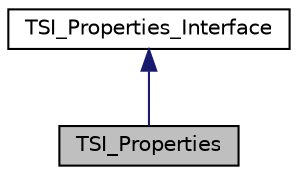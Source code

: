 digraph "TSI_Properties"
{
  edge [fontname="Helvetica",fontsize="10",labelfontname="Helvetica",labelfontsize="10"];
  node [fontname="Helvetica",fontsize="10",shape=record];
  Node0 [label="TSI_Properties",height=0.2,width=0.4,color="black", fillcolor="grey75", style="filled", fontcolor="black"];
  Node1 -> Node0 [dir="back",color="midnightblue",fontsize="10",style="solid",fontname="Helvetica"];
  Node1 [label="TSI_Properties_Interface",height=0.2,width=0.4,color="black", fillcolor="white", style="filled",URL="$interface_t_s_i___client_1_1_models_1_1_t_s_i___properties___interface.html"];
}
